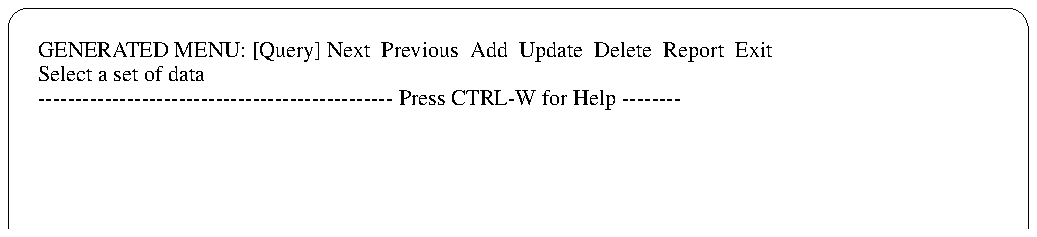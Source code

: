 '\" @(#)$Id: fglmenu.pic,v 1.1 2002-06-16 07:36:14 afalout Exp $
'\" @(#)Picture: FGLBLD-generated menu
.if \n(H1=0 .sp 1.0i
.ps 8
.ft LP
.vs 10
.PS
Screen:
[
Ledge: line up    1.00i ; move to Ledge.n + ( 0.10i,  0.10i)
Tedge: line right 4.90i ; move to Tedge.e + ( 0.10i, -0.10i)
Redge: line down  1.00i ; move to Redge.s + (-0.10i, -0.10i)
Trc: arc radius 0.10i at Redge.n - (0.10i, 0) from Redge.n to Tedge.e
Tlc: arc cw radius 0.10i at Ledge.n + (0.10i, 0) from Ledge.n to Tedge.w
]
move to Screen.nw + (0.15i, -1*0.12i-0.10i)
Line1: "GENERATED MENU: [Query] Next  Previous  Add  Update  Delete  Report  Exit" ljust
move to Screen.nw + (0.15i, -2*0.12i-0.10i)
Line2: "Select a set of data" ljust
move to Screen.nw + (0.15i, -3*0.12i-0.10i)
Line3: "------------------------------------------------ Press CTRL-W for Help --------" ljust
.PE
.ft
.ps
.vs
